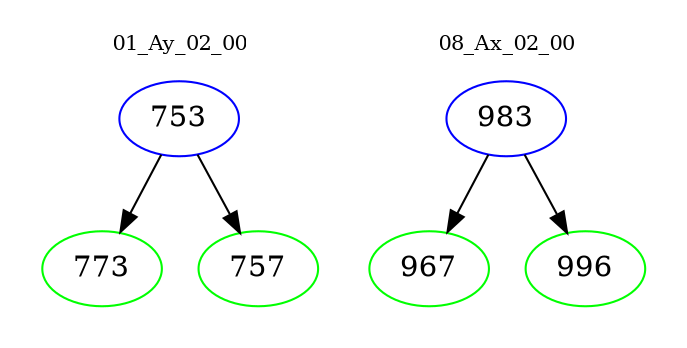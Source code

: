 digraph{
subgraph cluster_0 {
color = white
label = "01_Ay_02_00";
fontsize=10;
T0_753 [label="753", color="blue"]
T0_753 -> T0_773 [color="black"]
T0_773 [label="773", color="green"]
T0_753 -> T0_757 [color="black"]
T0_757 [label="757", color="green"]
}
subgraph cluster_1 {
color = white
label = "08_Ax_02_00";
fontsize=10;
T1_983 [label="983", color="blue"]
T1_983 -> T1_967 [color="black"]
T1_967 [label="967", color="green"]
T1_983 -> T1_996 [color="black"]
T1_996 [label="996", color="green"]
}
}
